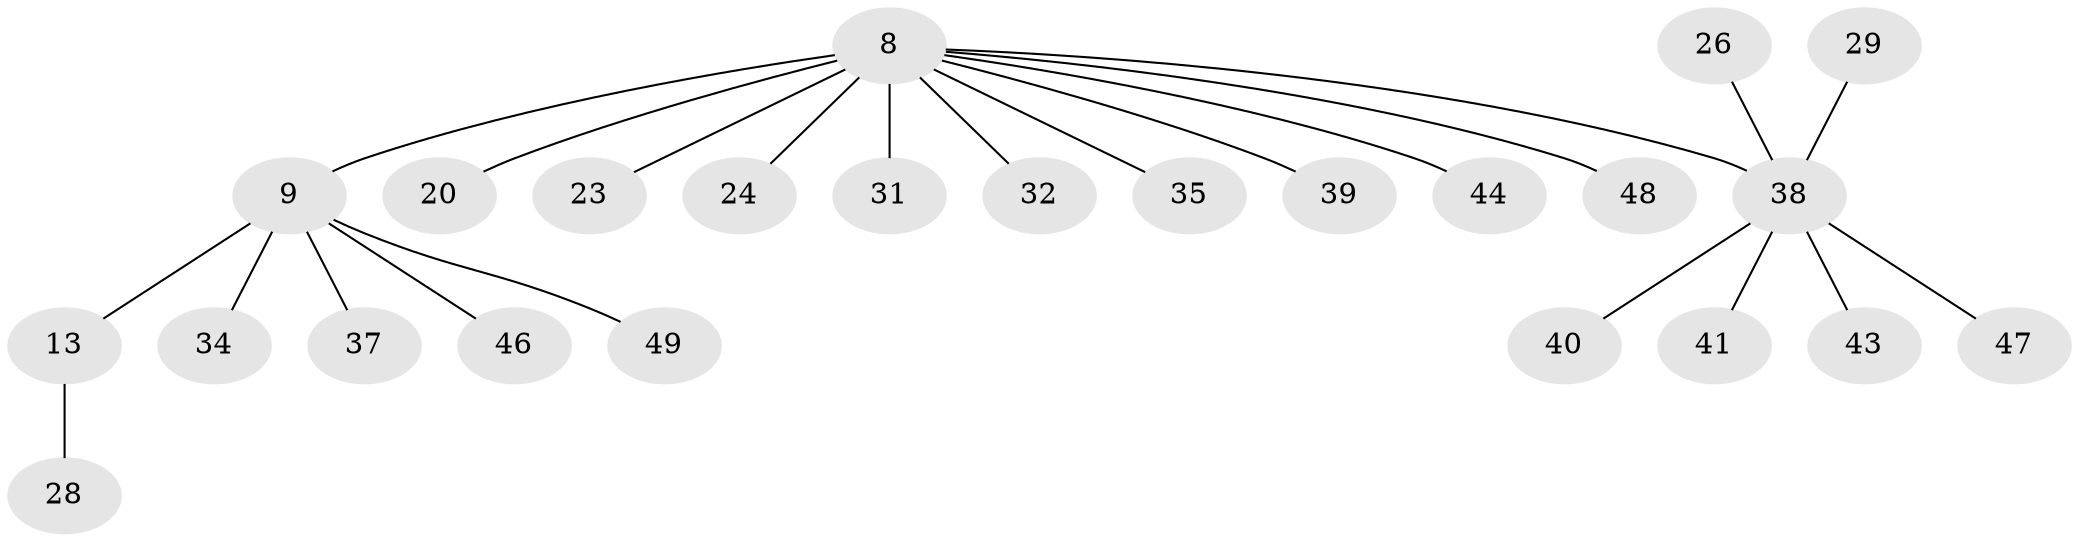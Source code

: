 // original degree distribution, {5: 0.061224489795918366, 7: 0.02040816326530612, 2: 0.20408163265306123, 10: 0.02040816326530612, 3: 0.04081632653061224, 8: 0.04081632653061224, 4: 0.04081632653061224, 1: 0.5714285714285714}
// Generated by graph-tools (version 1.1) at 2025/54/03/09/25 04:54:36]
// undirected, 24 vertices, 23 edges
graph export_dot {
graph [start="1"]
  node [color=gray90,style=filled];
  8 [super="+6+3"];
  9 [super="+1"];
  13;
  20;
  23 [super="+17"];
  24 [super="+11"];
  26;
  28;
  29 [super="+25"];
  31;
  32 [super="+14"];
  34;
  35;
  37;
  38 [super="+5"];
  39 [super="+18"];
  40;
  41 [super="+16+30+36"];
  43;
  44;
  46 [super="+45"];
  47 [super="+27"];
  48;
  49 [super="+42"];
  8 -- 9 [weight=5];
  8 -- 48;
  8 -- 44;
  8 -- 35;
  8 -- 20;
  8 -- 31;
  8 -- 24;
  8 -- 32;
  8 -- 23;
  8 -- 39;
  8 -- 38 [weight=3];
  9 -- 13 [weight=2];
  9 -- 34;
  9 -- 37;
  9 -- 49;
  9 -- 46;
  13 -- 28;
  26 -- 38;
  29 -- 38;
  38 -- 40;
  38 -- 41;
  38 -- 43;
  38 -- 47;
}

